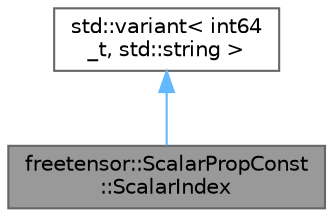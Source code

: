 digraph "freetensor::ScalarPropConst::ScalarIndex"
{
 // LATEX_PDF_SIZE
  bgcolor="transparent";
  edge [fontname=Helvetica,fontsize=10,labelfontname=Helvetica,labelfontsize=10];
  node [fontname=Helvetica,fontsize=10,shape=box,height=0.2,width=0.4];
  Node1 [label="freetensor::ScalarPropConst\l::ScalarIndex",height=0.2,width=0.4,color="gray40", fillcolor="grey60", style="filled", fontcolor="black",tooltip=" "];
  Node2 -> Node1 [dir="back",color="steelblue1",style="solid"];
  Node2 [label="std::variant\< int64\l_t, std::string \>",height=0.2,width=0.4,color="gray40", fillcolor="white", style="filled",tooltip=" "];
}
